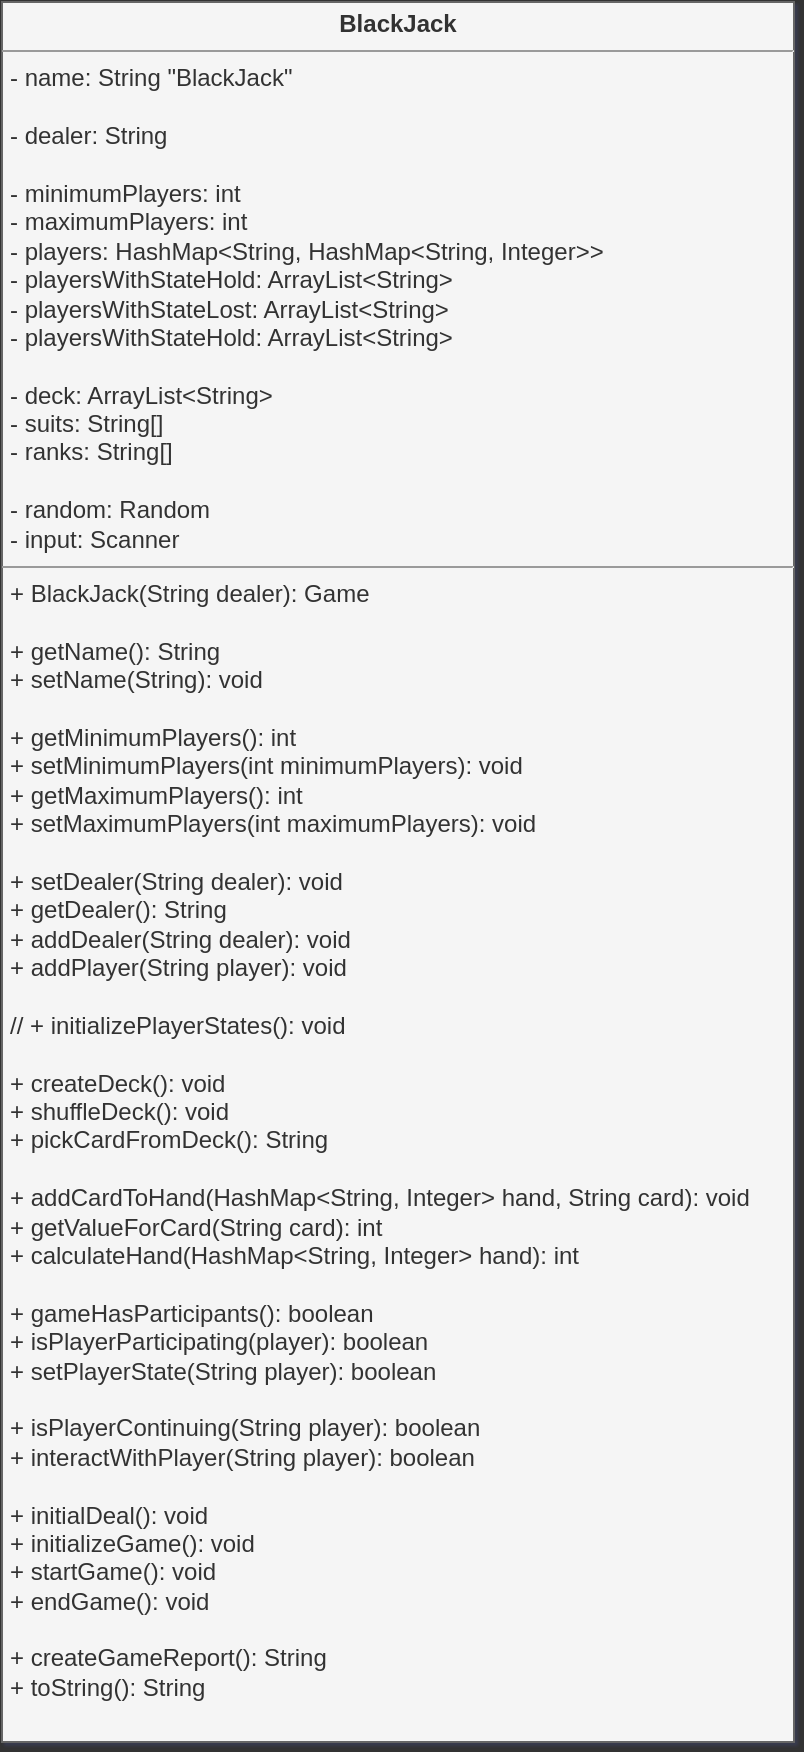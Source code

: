 <mxfile>
    <diagram id="OMdXxbHVJtqyGam3u5n7" name="Page-1">
        <mxGraphModel dx="449" dy="1664" grid="1" gridSize="10" guides="1" tooltips="1" connect="1" arrows="1" fold="1" page="1" pageScale="1" pageWidth="827" pageHeight="1169" background="#333333" math="0" shadow="1">
            <root>
                <mxCell id="0"/>
                <mxCell id="1" parent="0"/>
                <mxCell id="56" value="&lt;p style=&quot;margin: 0px ; margin-top: 4px ; text-align: center&quot;&gt;&lt;b&gt;BlackJack&lt;/b&gt;&lt;/p&gt;&lt;hr size=&quot;1&quot;&gt;&lt;p style=&quot;margin: 0px ; margin-left: 4px&quot;&gt;- name: String &quot;BlackJack&quot;&lt;/p&gt;&lt;p style=&quot;margin: 0px ; margin-left: 4px&quot;&gt;&lt;br&gt;&lt;/p&gt;&lt;p style=&quot;margin: 0px ; margin-left: 4px&quot;&gt;- dealer: String&lt;/p&gt;&lt;p style=&quot;margin: 0px ; margin-left: 4px&quot;&gt;&lt;br&gt;&lt;/p&gt;&lt;p style=&quot;margin: 0px ; margin-left: 4px&quot;&gt;- minimumPlayers: int&lt;/p&gt;&lt;p style=&quot;margin: 0px ; margin-left: 4px&quot;&gt;- maximumPlayers: int&lt;br&gt;- players: HashMap&amp;lt;String,&amp;nbsp;&lt;span&gt;HashMap&amp;lt;&lt;/span&gt;&lt;span&gt;String, Integer&amp;gt;&amp;gt;&lt;/span&gt;&lt;/p&gt;&lt;p style=&quot;margin: 0px ; margin-left: 4px&quot;&gt;- playersWithStateHold: ArrayList&amp;lt;String&amp;gt;&lt;/p&gt;&lt;p style=&quot;margin: 0px ; margin-left: 4px&quot;&gt;- playersWithStateLost: ArrayList&amp;lt;String&amp;gt;&lt;br&gt;&lt;/p&gt;&lt;p style=&quot;margin: 0px ; margin-left: 4px&quot;&gt;- playersWithStateHold: ArrayList&amp;lt;String&amp;gt;&lt;br&gt;&lt;/p&gt;&lt;p style=&quot;margin: 0px ; margin-left: 4px&quot;&gt;&lt;br&gt;&lt;/p&gt;&lt;p style=&quot;margin: 0px ; margin-left: 4px&quot;&gt;- deck: ArrayList&amp;lt;String&amp;gt;&lt;/p&gt;&lt;p style=&quot;margin: 0px ; margin-left: 4px&quot;&gt;- suits: String[]&lt;/p&gt;&lt;p style=&quot;margin: 0px ; margin-left: 4px&quot;&gt;- ranks: String[]&lt;/p&gt;&lt;p style=&quot;margin: 0px ; margin-left: 4px&quot;&gt;&lt;br&gt;&lt;/p&gt;&lt;p style=&quot;margin: 0px ; margin-left: 4px&quot;&gt;- random: Random&lt;/p&gt;&lt;p style=&quot;margin: 0px ; margin-left: 4px&quot;&gt;- input: Scanner&lt;/p&gt;&lt;hr size=&quot;1&quot;&gt;&lt;p style=&quot;margin: 0px ; margin-left: 4px&quot;&gt;+ BlackJack(String dealer): Game&lt;span&gt;&lt;br&gt;&lt;/span&gt;&lt;/p&gt;&lt;p style=&quot;margin: 0px ; margin-left: 4px&quot;&gt;&lt;span&gt;&lt;br&gt;&lt;/span&gt;&lt;/p&gt;&lt;p style=&quot;margin: 0px 0px 0px 4px&quot;&gt;+ getName(): String&lt;/p&gt;&lt;p style=&quot;margin: 0px ; margin-left: 4px&quot;&gt;&lt;span&gt;+ setName(String): void&lt;/span&gt;&lt;/p&gt;&lt;p style=&quot;margin: 0px ; margin-left: 4px&quot;&gt;&lt;br&gt;&lt;/p&gt;&lt;p style=&quot;margin: 0px 0px 0px 4px&quot;&gt;+ getMinimumPlayers(): int&lt;br&gt;&lt;/p&gt;&lt;p style=&quot;margin: 0px ; margin-left: 4px&quot;&gt;&lt;span&gt;+ setMinimumPlayers(int minimumPlayers): void&lt;/span&gt;&lt;/p&gt;&lt;p style=&quot;margin: 0px 0px 0px 4px&quot;&gt;+ getMaximumPlayers(): int&lt;br&gt;&lt;/p&gt;&lt;p style=&quot;margin: 0px 0px 0px 4px&quot;&gt;&lt;span&gt;+ setMaximumPlayers(int maximumPlayers): void&lt;/span&gt;&lt;br&gt;&lt;/p&gt;&lt;p style=&quot;margin: 0px 0px 0px 4px&quot;&gt;&lt;br&gt;&lt;/p&gt;&lt;p style=&quot;margin: 0px 0px 0px 4px&quot;&gt;+ setDealer(String dealer): void&lt;/p&gt;&lt;p style=&quot;margin: 0px 0px 0px 4px&quot;&gt;+ getDealer(): String&lt;br&gt;&lt;/p&gt;&lt;p style=&quot;margin: 0px ; margin-left: 4px&quot;&gt;&lt;span&gt;+ addDealer(String dealer): void&lt;/span&gt;&lt;br&gt;&lt;/p&gt;&lt;p style=&quot;margin: 0px ; margin-left: 4px&quot;&gt;&lt;span&gt;+ addPlayer(String player): void&lt;/span&gt;&lt;br&gt;&lt;/p&gt;&lt;div&gt;&lt;br&gt;&lt;/div&gt;&lt;div&gt;&lt;p style=&quot;margin: 0px 0px 0px 4px&quot;&gt;// + initializePlayerStates(): void&lt;/p&gt;&lt;p style=&quot;margin: 0px 0px 0px 4px&quot;&gt;&lt;br&gt;&lt;/p&gt;&lt;/div&gt;&lt;p style=&quot;margin: 0px ; margin-left: 4px&quot;&gt;&lt;span&gt;+ createDeck(): void&lt;/span&gt;&lt;br&gt;&lt;/p&gt;&lt;p style=&quot;margin: 0px 0px 0px 4px&quot;&gt;+ shuffleDeck(): void&lt;/p&gt;&lt;p style=&quot;margin: 0px 0px 0px 4px&quot;&gt;&lt;span&gt;+ pickCardFromDeck(): String&lt;/span&gt;&lt;/p&gt;&lt;p style=&quot;margin: 0px 0px 0px 4px&quot;&gt;&lt;span&gt;&lt;br&gt;&lt;/span&gt;&lt;/p&gt;&lt;p style=&quot;margin: 0px 0px 0px 4px&quot;&gt;+&amp;nbsp;addCardToHand(HashMap&amp;lt;String, Integer&amp;gt; hand, String card): void&lt;/p&gt;&lt;p style=&quot;margin: 0px 0px 0px 4px&quot;&gt;+ getValueForCard(String card): int&lt;br&gt;&lt;/p&gt;&lt;div&gt;&lt;p style=&quot;margin: 0px 0px 0px 4px&quot;&gt;+ calculateHand(HashMap&amp;lt;String, Integer&amp;gt; hand): int&lt;/p&gt;&lt;/div&gt;&lt;p style=&quot;margin: 0px ; margin-left: 4px&quot;&gt;&lt;br&gt;&lt;/p&gt;&lt;p style=&quot;margin: 0px 0px 0px 4px&quot;&gt;&lt;span&gt;+ gameHasParticipants(): boolean&lt;/span&gt;&lt;br&gt;&lt;/p&gt;&lt;p style=&quot;margin: 0px 0px 0px 4px&quot;&gt;+ isPlayerParticipating(player): boolean&lt;/p&gt;&lt;div&gt;&lt;p style=&quot;margin: 0px 0px 0px 4px&quot;&gt;+ setPlayer&lt;span&gt;State&lt;/span&gt;&lt;span&gt;(String player): boolean&lt;/span&gt;&lt;/p&gt;&lt;/div&gt;&lt;div&gt;&lt;br&gt;&lt;/div&gt;&lt;p style=&quot;margin: 0px ; margin-left: 4px&quot;&gt;+ isPlayerContinuing(String player): boolean&lt;/p&gt;&lt;p style=&quot;margin: 0px ; margin-left: 4px&quot;&gt;+ interactWithPlayer(String player): boolean&lt;/p&gt;&lt;p style=&quot;margin: 0px ; margin-left: 4px&quot;&gt;&lt;span&gt;&lt;br&gt;&lt;/span&gt;&lt;/p&gt;&lt;p style=&quot;margin: 0px 0px 0px 4px&quot;&gt;+ initialDeal(): void&lt;/p&gt;&lt;p style=&quot;margin: 0px ; margin-left: 4px&quot;&gt;&lt;span&gt;+ initializeGame(): void&lt;/span&gt;&lt;br&gt;&lt;/p&gt;&lt;p style=&quot;margin: 0px 0px 0px 4px&quot;&gt;+ startGame(): void&lt;/p&gt;&lt;p style=&quot;margin: 0px 0px 0px 4px&quot;&gt;+ endGame(): void&lt;/p&gt;&lt;p style=&quot;margin: 0px 0px 0px 4px&quot;&gt;&lt;br&gt;&lt;/p&gt;&lt;p style=&quot;margin: 0px ; margin-left: 4px&quot;&gt;&lt;span&gt;+ createGameReport(): String&lt;/span&gt;&lt;/p&gt;&lt;p style=&quot;margin: 0px ; margin-left: 4px&quot;&gt;&lt;span&gt;+ toString(): String&lt;/span&gt;&lt;br&gt;&lt;/p&gt;" style="verticalAlign=top;align=left;overflow=fill;fontSize=12;fontFamily=Helvetica;html=1;fillColor=#f5f5f5;fontColor=#333333;strokeColor=#666666;" parent="1" vertex="1">
                    <mxGeometry x="304" y="-990" width="396" height="870" as="geometry"/>
                </mxCell>
            </root>
        </mxGraphModel>
    </diagram>
</mxfile>